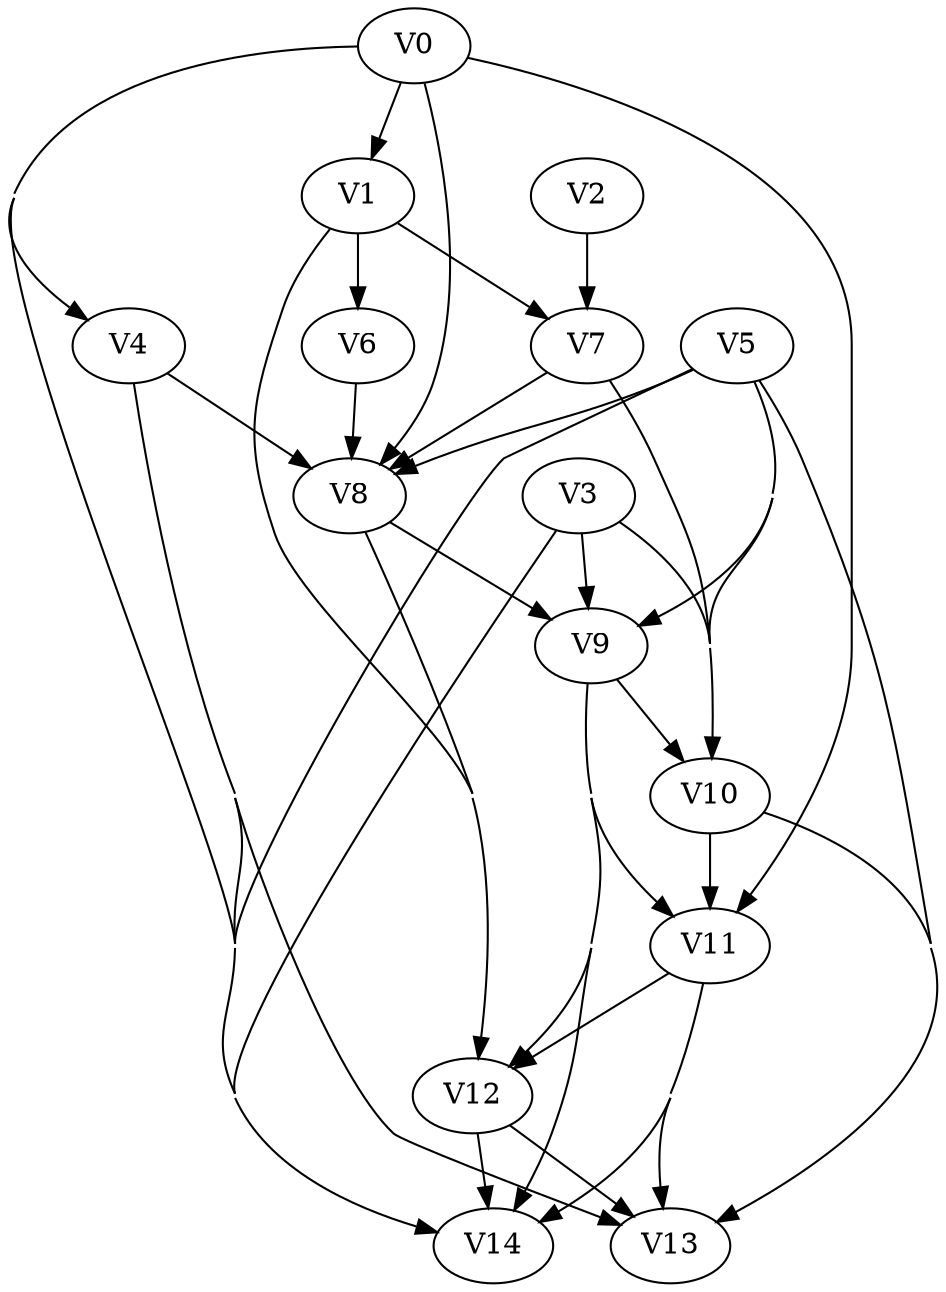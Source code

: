 strict digraph my_dotgraph {
concentrate=True;
V0;
V1;
V2;
V3;
V4;
V5;
V6;
V7;
V8;
V9;
V10;
V11;
V12;
V13;
V14;
V0 -> V1;
V0 -> V4;
V0 -> V8;
V0 -> V11;
V0 -> V14;
V1 -> V6;
V1 -> V7;
V1 -> V12;
V2 -> V7;
V3 -> V9;
V3 -> V10;
V3 -> V14;
V4 -> V8;
V4 -> V13;
V4 -> V14;
V5 -> V8;
V5 -> V9;
V5 -> V10;
V5 -> V13;
V5 -> V14;
V6 -> V8;
V7 -> V8;
V7 -> V10;
V8 -> V9;
V8 -> V12;
V9 -> V10;
V9 -> V11;
V9 -> V12;
V9 -> V14;
V10 -> V11;
V10 -> V13;
V11 -> V12;
V11 -> V13;
V11 -> V14;
V12 -> V13;
V12 -> V14;
}